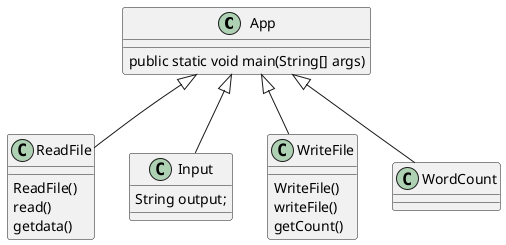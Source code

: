 @startuml

class App
{
public static void main(String[] args)

}
class ReadFile
{
ReadFile()
read()
getdata()
}
class Input
{
    String output;
}
class WriteFile
{
WriteFile()
writeFile()
getCount()
}
App <|-- WriteFile
App <|-- WordCount
App <|-- ReadFile
App <|-- Input

@enduml